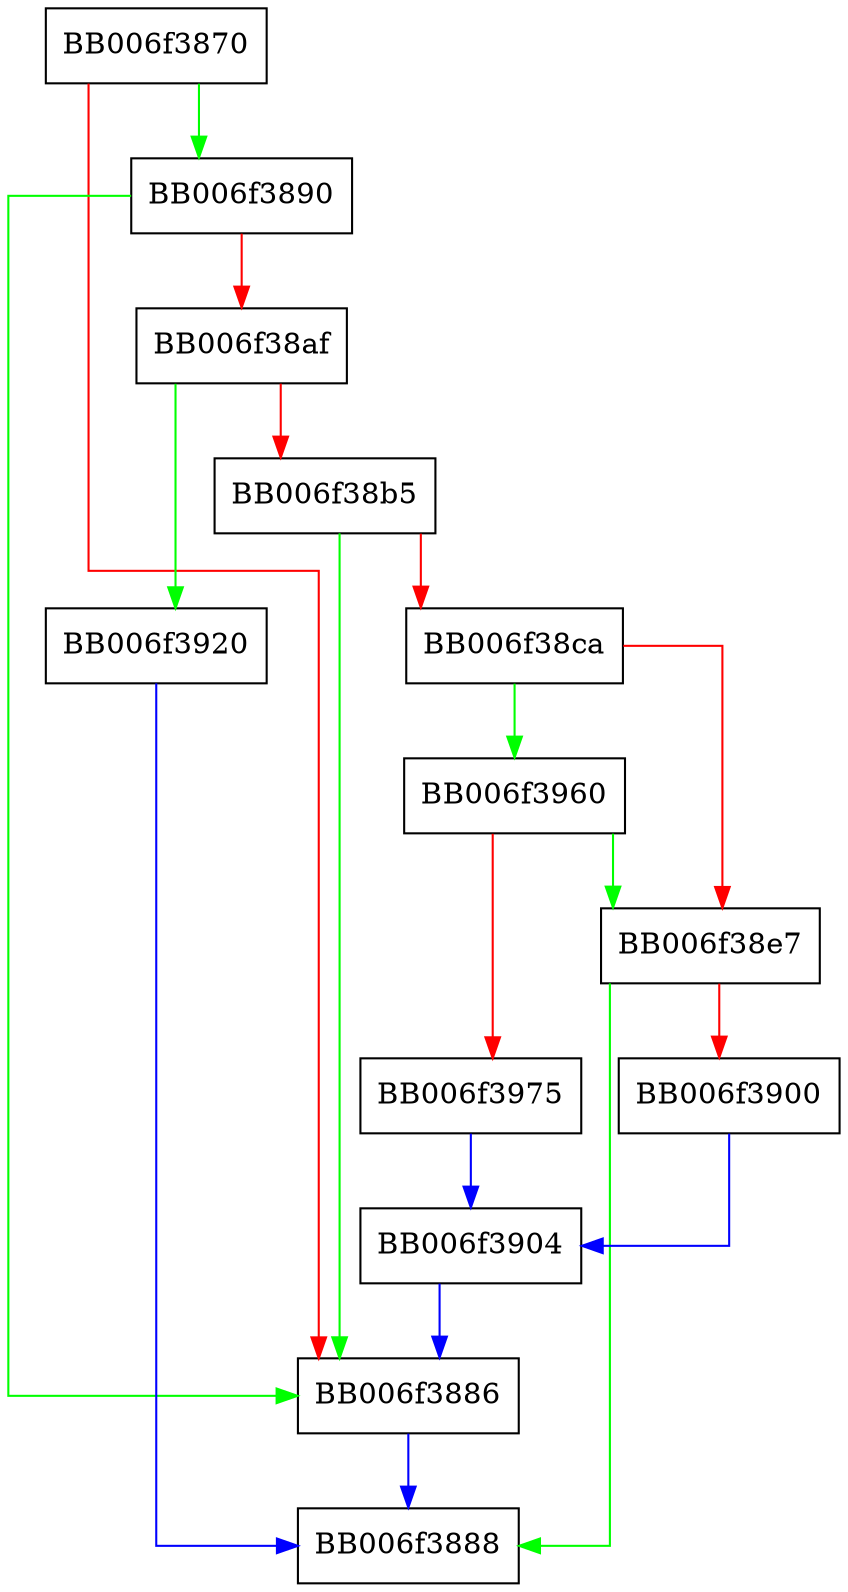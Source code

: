 digraph rsa_sm3_verify_message_init {
  node [shape="box"];
  graph [splines=ortho];
  BB006f3870 -> BB006f3890 [color="green"];
  BB006f3870 -> BB006f3886 [color="red"];
  BB006f3886 -> BB006f3888 [color="blue"];
  BB006f3890 -> BB006f3886 [color="green"];
  BB006f3890 -> BB006f38af [color="red"];
  BB006f38af -> BB006f3920 [color="green"];
  BB006f38af -> BB006f38b5 [color="red"];
  BB006f38b5 -> BB006f3886 [color="green"];
  BB006f38b5 -> BB006f38ca [color="red"];
  BB006f38ca -> BB006f3960 [color="green"];
  BB006f38ca -> BB006f38e7 [color="red"];
  BB006f38e7 -> BB006f3888 [color="green"];
  BB006f38e7 -> BB006f3900 [color="red"];
  BB006f3900 -> BB006f3904 [color="blue"];
  BB006f3904 -> BB006f3886 [color="blue"];
  BB006f3920 -> BB006f3888 [color="blue"];
  BB006f3960 -> BB006f38e7 [color="green"];
  BB006f3960 -> BB006f3975 [color="red"];
  BB006f3975 -> BB006f3904 [color="blue"];
}